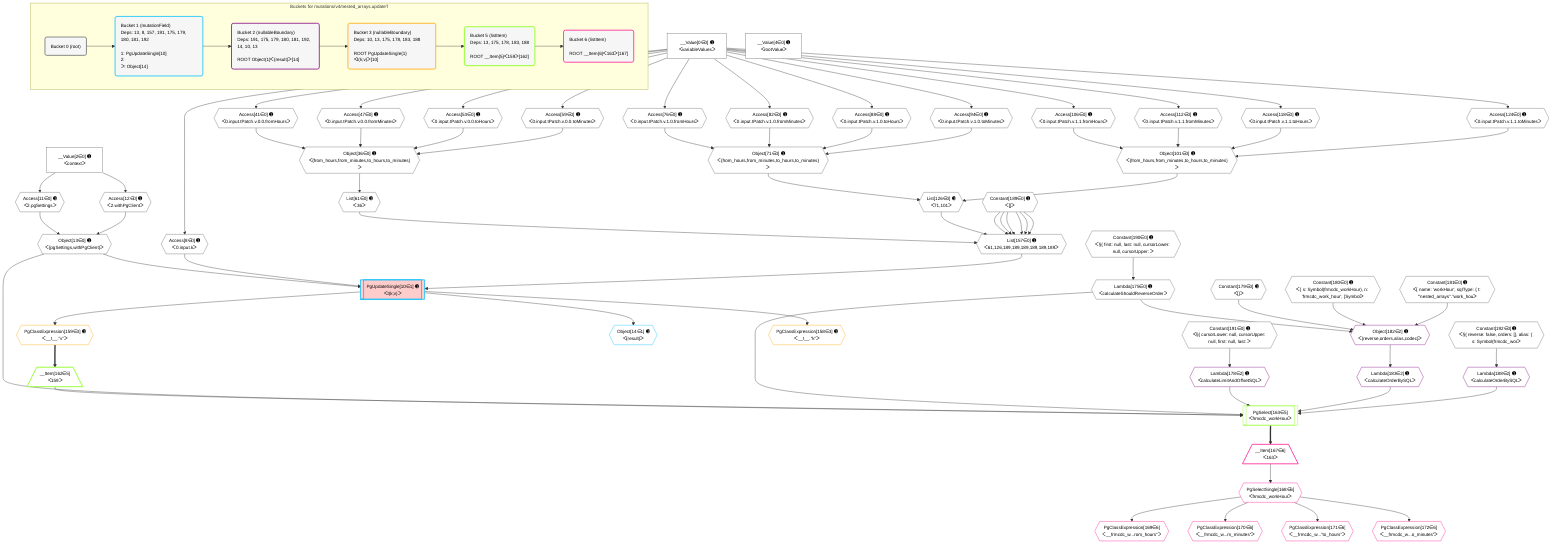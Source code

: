 %%{init: {'themeVariables': { 'fontSize': '12px'}}}%%
graph TD
    classDef path fill:#eee,stroke:#000,color:#000
    classDef plan fill:#fff,stroke-width:1px,color:#000
    classDef itemplan fill:#fff,stroke-width:2px,color:#000
    classDef unbatchedplan fill:#dff,stroke-width:1px,color:#000
    classDef sideeffectplan fill:#fcc,stroke-width:2px,color:#000
    classDef bucket fill:#f6f6f6,color:#000,stroke-width:2px,text-align:left


    %% plan dependencies
    List157{{"List[157∈0] ➊<br />ᐸ61,126,189,189,189,189,189,189ᐳ"}}:::plan
    List61{{"List[61∈0] ➊<br />ᐸ36ᐳ"}}:::plan
    List126{{"List[126∈0] ➊<br />ᐸ71,101ᐳ"}}:::plan
    Constant189{{"Constant[189∈0] ➊<br />ᐸ[]ᐳ"}}:::plan
    List61 & List126 & Constant189 & Constant189 & Constant189 & Constant189 & Constant189 & Constant189 --> List157
    Object36{{"Object[36∈0] ➊<br />ᐸ{from_hours,from_minutes,to_hours,to_minutes}ᐳ"}}:::plan
    Access41{{"Access[41∈0] ➊<br />ᐸ0.input.tPatch.v.0.0.fromHoursᐳ"}}:::plan
    Access47{{"Access[47∈0] ➊<br />ᐸ0.input.tPatch.v.0.0.fromMinutesᐳ"}}:::plan
    Access53{{"Access[53∈0] ➊<br />ᐸ0.input.tPatch.v.0.0.toHoursᐳ"}}:::plan
    Access59{{"Access[59∈0] ➊<br />ᐸ0.input.tPatch.v.0.0.toMinutesᐳ"}}:::plan
    Access41 & Access47 & Access53 & Access59 --> Object36
    Object71{{"Object[71∈0] ➊<br />ᐸ{from_hours,from_minutes,to_hours,to_minutes}ᐳ"}}:::plan
    Access76{{"Access[76∈0] ➊<br />ᐸ0.input.tPatch.v.1.0.fromHoursᐳ"}}:::plan
    Access82{{"Access[82∈0] ➊<br />ᐸ0.input.tPatch.v.1.0.fromMinutesᐳ"}}:::plan
    Access88{{"Access[88∈0] ➊<br />ᐸ0.input.tPatch.v.1.0.toHoursᐳ"}}:::plan
    Access94{{"Access[94∈0] ➊<br />ᐸ0.input.tPatch.v.1.0.toMinutesᐳ"}}:::plan
    Access76 & Access82 & Access88 & Access94 --> Object71
    Object101{{"Object[101∈0] ➊<br />ᐸ{from_hours,from_minutes,to_hours,to_minutes}ᐳ"}}:::plan
    Access106{{"Access[106∈0] ➊<br />ᐸ0.input.tPatch.v.1.1.fromHoursᐳ"}}:::plan
    Access112{{"Access[112∈0] ➊<br />ᐸ0.input.tPatch.v.1.1.fromMinutesᐳ"}}:::plan
    Access118{{"Access[118∈0] ➊<br />ᐸ0.input.tPatch.v.1.1.toHoursᐳ"}}:::plan
    Access124{{"Access[124∈0] ➊<br />ᐸ0.input.tPatch.v.1.1.toMinutesᐳ"}}:::plan
    Access106 & Access112 & Access118 & Access124 --> Object101
    Object13{{"Object[13∈0] ➊<br />ᐸ{pgSettings,withPgClient}ᐳ"}}:::plan
    Access11{{"Access[11∈0] ➊<br />ᐸ2.pgSettingsᐳ"}}:::plan
    Access12{{"Access[12∈0] ➊<br />ᐸ2.withPgClientᐳ"}}:::plan
    Access11 & Access12 --> Object13
    Object71 & Object101 --> List126
    Access8{{"Access[8∈0] ➊<br />ᐸ0.input.kᐳ"}}:::plan
    __Value0["__Value[0∈0] ➊<br />ᐸvariableValuesᐳ"]:::plan
    __Value0 --> Access8
    __Value2["__Value[2∈0] ➊<br />ᐸcontextᐳ"]:::plan
    __Value2 --> Access11
    __Value2 --> Access12
    __Value0 --> Access41
    __Value0 --> Access47
    __Value0 --> Access53
    __Value0 --> Access59
    Object36 --> List61
    __Value0 --> Access76
    __Value0 --> Access82
    __Value0 --> Access88
    __Value0 --> Access94
    __Value0 --> Access106
    __Value0 --> Access112
    __Value0 --> Access118
    __Value0 --> Access124
    Lambda175{{"Lambda[175∈0] ➊<br />ᐸcalculateShouldReverseOrderᐳ"}}:::plan
    Constant190{{"Constant[190∈0] ➊<br />ᐸ§{ first: null, last: null, cursorLower: null, cursorUpper: ᐳ"}}:::plan
    Constant190 --> Lambda175
    __Value4["__Value[4∈0] ➊<br />ᐸrootValueᐳ"]:::plan
    Constant179{{"Constant[179∈0] ➊<br />ᐸ[]ᐳ"}}:::plan
    Constant180{{"Constant[180∈0] ➊<br />ᐸ{ s: Symbol(frmcdc_workHour), n: 'frmcdc_work_hour', [Symbolᐳ"}}:::plan
    Constant181{{"Constant[181∈0] ➊<br />ᐸ{ name: 'workHour', sqlType: { t: '”nested_arrays”.”work_houᐳ"}}:::plan
    Constant191{{"Constant[191∈0] ➊<br />ᐸ§{ cursorLower: null, cursorUpper: null, first: null, last: ᐳ"}}:::plan
    Constant192{{"Constant[192∈0] ➊<br />ᐸ§{ reverse: false, orders: [], alias: { s: Symbol(frmcdc_worᐳ"}}:::plan
    PgUpdateSingle10[["PgUpdateSingle[10∈1] ➊<br />ᐸt(k;v)ᐳ"]]:::sideeffectplan
    Object13 & Access8 & List157 --> PgUpdateSingle10
    Object14{{"Object[14∈1] ➊<br />ᐸ{result}ᐳ"}}:::plan
    PgUpdateSingle10 --> Object14
    Object182{{"Object[182∈2] ➊<br />ᐸ{reverse,orders,alias,codec}ᐳ"}}:::plan
    Lambda175 & Constant179 & Constant180 & Constant181 --> Object182
    Lambda178{{"Lambda[178∈2] ➊<br />ᐸcalculateLimitAndOffsetSQLᐳ"}}:::plan
    Constant191 --> Lambda178
    Lambda183{{"Lambda[183∈2] ➊<br />ᐸcalculateOrderBySQLᐳ"}}:::plan
    Object182 --> Lambda183
    Lambda188{{"Lambda[188∈2] ➊<br />ᐸcalculateOrderBySQLᐳ"}}:::plan
    Constant192 --> Lambda188
    PgClassExpression158{{"PgClassExpression[158∈3] ➊<br />ᐸ__t__.”k”ᐳ"}}:::plan
    PgUpdateSingle10 --> PgClassExpression158
    PgClassExpression159{{"PgClassExpression[159∈3] ➊<br />ᐸ__t__.”v”ᐳ"}}:::plan
    PgUpdateSingle10 --> PgClassExpression159
    PgSelect163[["PgSelect[163∈5]<br />ᐸfrmcdc_workHourᐳ"]]:::plan
    __Item162[/"__Item[162∈5]<br />ᐸ159ᐳ"\]:::itemplan
    Object13 & __Item162 & Lambda175 & Lambda178 & Lambda183 & Lambda188 --> PgSelect163
    PgClassExpression159 ==> __Item162
    __Item167[/"__Item[167∈6]<br />ᐸ163ᐳ"\]:::itemplan
    PgSelect163 ==> __Item167
    PgSelectSingle168{{"PgSelectSingle[168∈6]<br />ᐸfrmcdc_workHourᐳ"}}:::plan
    __Item167 --> PgSelectSingle168
    PgClassExpression169{{"PgClassExpression[169∈6]<br />ᐸ__frmcdc_w...rom_hours”ᐳ"}}:::plan
    PgSelectSingle168 --> PgClassExpression169
    PgClassExpression170{{"PgClassExpression[170∈6]<br />ᐸ__frmcdc_w...m_minutes”ᐳ"}}:::plan
    PgSelectSingle168 --> PgClassExpression170
    PgClassExpression171{{"PgClassExpression[171∈6]<br />ᐸ__frmcdc_w...”to_hours”ᐳ"}}:::plan
    PgSelectSingle168 --> PgClassExpression171
    PgClassExpression172{{"PgClassExpression[172∈6]<br />ᐸ__frmcdc_w...o_minutes”ᐳ"}}:::plan
    PgSelectSingle168 --> PgClassExpression172

    %% define steps

    subgraph "Buckets for mutations/v4/nested_arrays.updateT"
    Bucket0("Bucket 0 (root)"):::bucket
    classDef bucket0 stroke:#696969
    class Bucket0,__Value0,__Value2,__Value4,Access8,Access11,Access12,Object13,Object36,Access41,Access47,Access53,Access59,List61,Object71,Access76,Access82,Access88,Access94,Object101,Access106,Access112,Access118,Access124,List126,List157,Lambda175,Constant179,Constant180,Constant181,Constant189,Constant190,Constant191,Constant192 bucket0
    Bucket1("Bucket 1 (mutationField)<br />Deps: 13, 8, 157, 191, 175, 179, 180, 181, 192<br /><br />1: PgUpdateSingle[10]<br />2: <br />ᐳ: Object[14]"):::bucket
    classDef bucket1 stroke:#00bfff
    class Bucket1,PgUpdateSingle10,Object14 bucket1
    Bucket2("Bucket 2 (nullableBoundary)<br />Deps: 191, 175, 179, 180, 181, 192, 14, 10, 13<br /><br />ROOT Object{1}ᐸ{result}ᐳ[14]"):::bucket
    classDef bucket2 stroke:#7f007f
    class Bucket2,Lambda178,Object182,Lambda183,Lambda188 bucket2
    Bucket3("Bucket 3 (nullableBoundary)<br />Deps: 10, 13, 175, 178, 183, 188<br /><br />ROOT PgUpdateSingle{1}ᐸt(k;v)ᐳ[10]"):::bucket
    classDef bucket3 stroke:#ffa500
    class Bucket3,PgClassExpression158,PgClassExpression159 bucket3
    Bucket5("Bucket 5 (listItem)<br />Deps: 13, 175, 178, 183, 188<br /><br />ROOT __Item{5}ᐸ159ᐳ[162]"):::bucket
    classDef bucket5 stroke:#7fff00
    class Bucket5,__Item162,PgSelect163 bucket5
    Bucket6("Bucket 6 (listItem)<br /><br />ROOT __Item{6}ᐸ163ᐳ[167]"):::bucket
    classDef bucket6 stroke:#ff1493
    class Bucket6,__Item167,PgSelectSingle168,PgClassExpression169,PgClassExpression170,PgClassExpression171,PgClassExpression172 bucket6
    Bucket0 --> Bucket1
    Bucket1 --> Bucket2
    Bucket2 --> Bucket3
    Bucket3 --> Bucket5
    Bucket5 --> Bucket6
    end